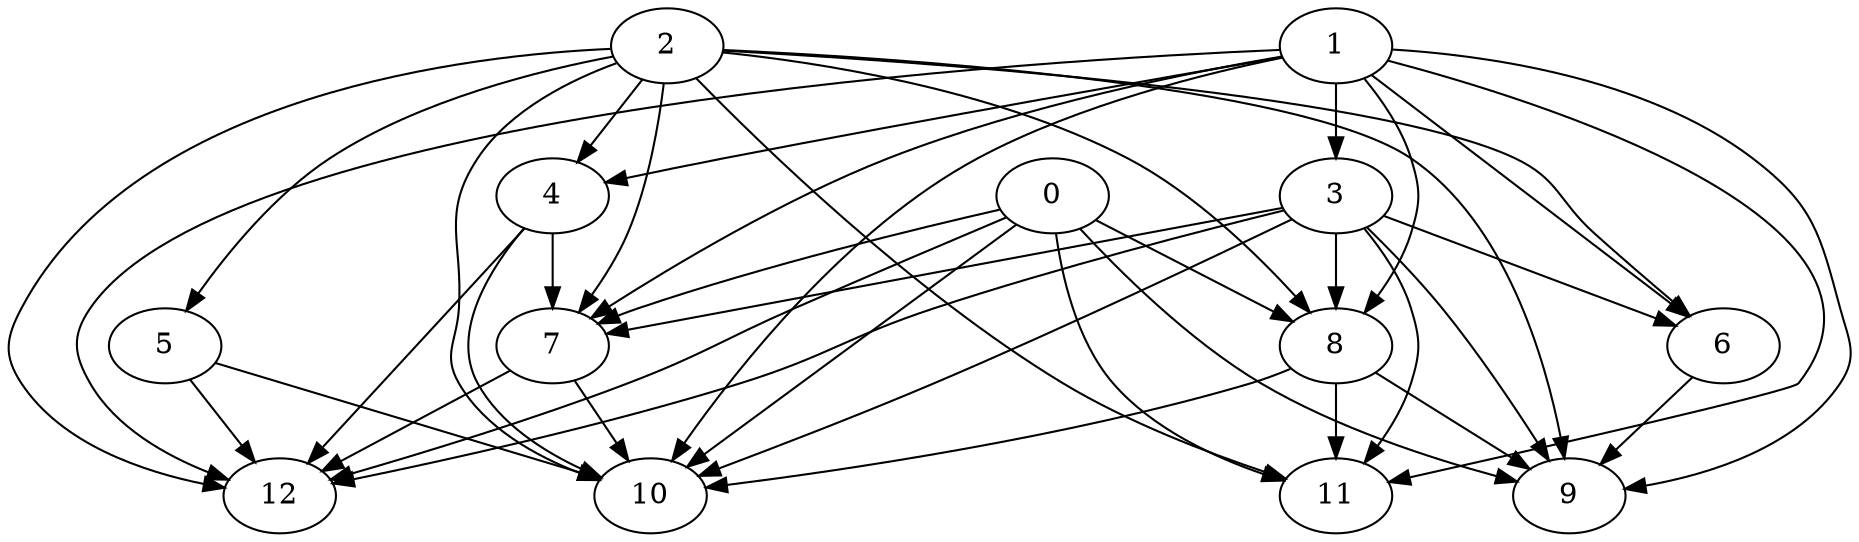 digraph {
    3 -> 7;
    4 -> 12;
    3 -> 10;
    5 -> 10;
    8 -> 9;
    1 -> 6;
    0 -> 8;
    2 -> 5;
    1 -> 3;
    2 -> 11;
    1 -> 9;
    2 -> 8;
    0 -> 11;
    1 -> 12;
    7 -> 10;
    3 -> 9;
    3 -> 6;
    3 -> 12;
    5 -> 12;
    8 -> 11;
    0 -> 7;
    2 -> 4;
    0 -> 10;
    2 -> 7;
    1 -> 11;
    2 -> 10;
    1 -> 8;
    7 -> 12;
    4 -> 7;
    3 -> 11;
    4 -> 10;
    3 -> 8;
    8 -> 10;
    0 -> 9;
    1 -> 4;
    0 -> 12;
    2 -> 9;
    1 -> 7;
    2 -> 6;
    2 -> 12;
    1 -> 10;
    6 -> 9;
}